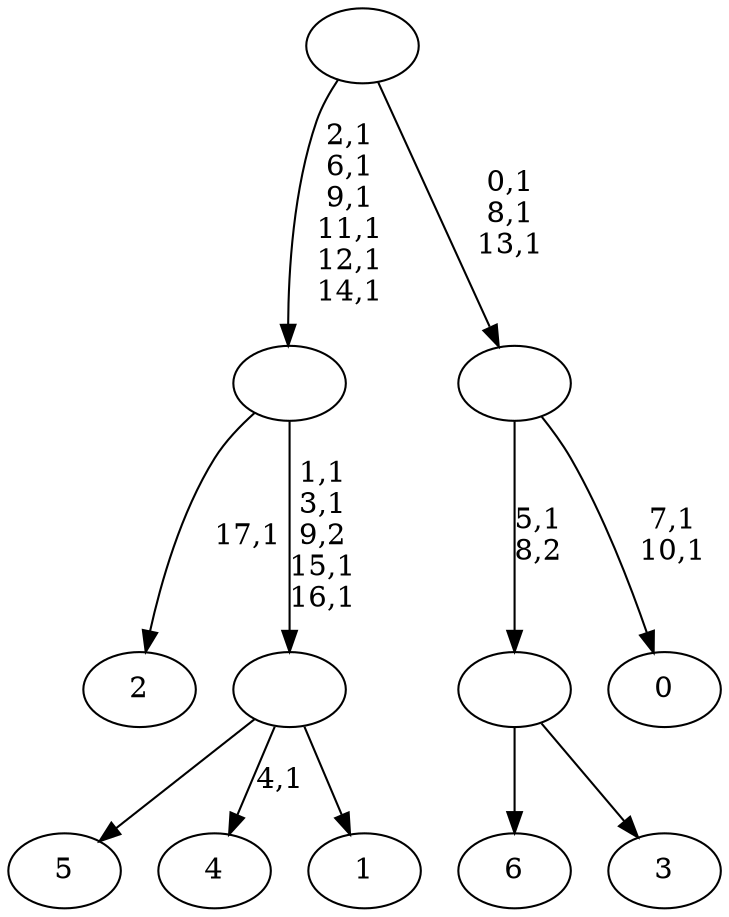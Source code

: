 digraph T {
	25 [label="6"]
	24 [label="5"]
	23 [label="4"]
	21 [label="3"]
	20 [label=""]
	19 [label="2"]
	17 [label="1"]
	16 [label=""]
	12 [label=""]
	6 [label="0"]
	3 [label=""]
	0 [label=""]
	20 -> 25 [label=""]
	20 -> 21 [label=""]
	16 -> 23 [label="4,1"]
	16 -> 24 [label=""]
	16 -> 17 [label=""]
	12 -> 16 [label="1,1\n3,1\n9,2\n15,1\n16,1"]
	12 -> 19 [label="17,1"]
	3 -> 6 [label="7,1\n10,1"]
	3 -> 20 [label="5,1\n8,2"]
	0 -> 3 [label="0,1\n8,1\n13,1"]
	0 -> 12 [label="2,1\n6,1\n9,1\n11,1\n12,1\n14,1"]
}
